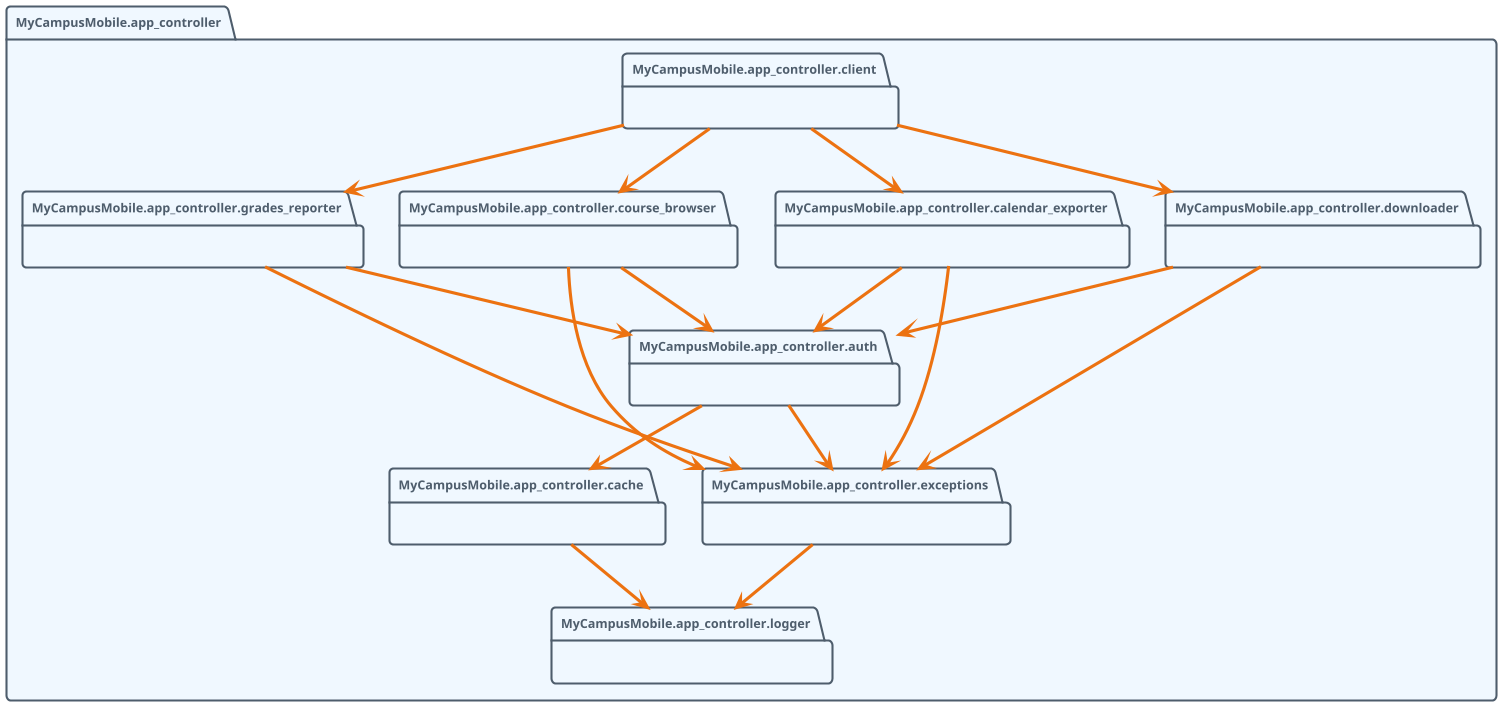 @startuml
!theme aws-orange
set namespaceSeparator none
package "MyCampusMobile.app_controller" as MyCampusMobile.app_controller #aliceblue {
package "MyCampusMobile.app_controller.auth" as MyCampusMobile.app_controller.auth #aliceblue {
}
package "MyCampusMobile.app_controller.cache" as MyCampusMobile.app_controller.cache #aliceblue {
}
package "MyCampusMobile.app_controller.calendar_exporter" as MyCampusMobile.app_controller.calendar_exporter #aliceblue {
}
package "MyCampusMobile.app_controller.client" as MyCampusMobile.app_controller.client #aliceblue {
}
package "MyCampusMobile.app_controller.course_browser" as MyCampusMobile.app_controller.course_browser #aliceblue {
}
package "MyCampusMobile.app_controller.downloader" as MyCampusMobile.app_controller.downloader #aliceblue {
}
package "MyCampusMobile.app_controller.exceptions" as MyCampusMobile.app_controller.exceptions #aliceblue {
}
package "MyCampusMobile.app_controller.grades_reporter" as MyCampusMobile.app_controller.grades_reporter #aliceblue {
}
package "MyCampusMobile.app_controller.logger" as MyCampusMobile.app_controller.logger #aliceblue {
}
}

MyCampusMobile.app_controller.auth --> MyCampusMobile.app_controller.cache
MyCampusMobile.app_controller.auth --> MyCampusMobile.app_controller.exceptions
MyCampusMobile.app_controller.cache --> MyCampusMobile.app_controller.logger
MyCampusMobile.app_controller.calendar_exporter --> MyCampusMobile.app_controller.auth
MyCampusMobile.app_controller.calendar_exporter --> MyCampusMobile.app_controller.exceptions
MyCampusMobile.app_controller.client --> MyCampusMobile.app_controller.calendar_exporter
MyCampusMobile.app_controller.client --> MyCampusMobile.app_controller.course_browser
MyCampusMobile.app_controller.client --> MyCampusMobile.app_controller.downloader
MyCampusMobile.app_controller.client --> MyCampusMobile.app_controller.grades_reporter
MyCampusMobile.app_controller.course_browser --> MyCampusMobile.app_controller.auth
MyCampusMobile.app_controller.course_browser --> MyCampusMobile.app_controller.exceptions
MyCampusMobile.app_controller.downloader --> MyCampusMobile.app_controller.auth
MyCampusMobile.app_controller.downloader --> MyCampusMobile.app_controller.exceptions
MyCampusMobile.app_controller.exceptions --> MyCampusMobile.app_controller.logger
MyCampusMobile.app_controller.grades_reporter --> MyCampusMobile.app_controller.auth
MyCampusMobile.app_controller.grades_reporter --> MyCampusMobile.app_controller.exceptions
@enduml
